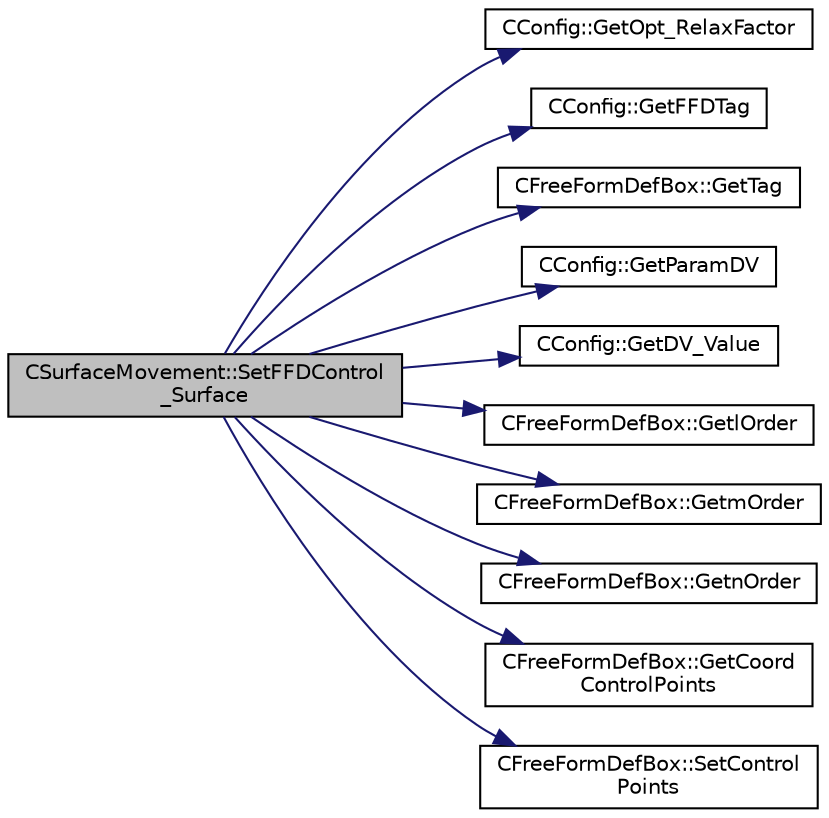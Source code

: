 digraph "CSurfaceMovement::SetFFDControl_Surface"
{
  edge [fontname="Helvetica",fontsize="10",labelfontname="Helvetica",labelfontsize="10"];
  node [fontname="Helvetica",fontsize="10",shape=record];
  rankdir="LR";
  Node511 [label="CSurfaceMovement::SetFFDControl\l_Surface",height=0.2,width=0.4,color="black", fillcolor="grey75", style="filled", fontcolor="black"];
  Node511 -> Node512 [color="midnightblue",fontsize="10",style="solid",fontname="Helvetica"];
  Node512 [label="CConfig::GetOpt_RelaxFactor",height=0.2,width=0.4,color="black", fillcolor="white", style="filled",URL="$class_c_config.html#affef7bc6016955cb0cf49b3f774bc45a",tooltip="Get the scale factor for the line search. "];
  Node511 -> Node513 [color="midnightblue",fontsize="10",style="solid",fontname="Helvetica"];
  Node513 [label="CConfig::GetFFDTag",height=0.2,width=0.4,color="black", fillcolor="white", style="filled",URL="$class_c_config.html#aac151bc1508af471b8bd6cf67c82bff1",tooltip="Get the FFD Tag of a particular design variable. "];
  Node511 -> Node514 [color="midnightblue",fontsize="10",style="solid",fontname="Helvetica"];
  Node514 [label="CFreeFormDefBox::GetTag",height=0.2,width=0.4,color="black", fillcolor="white", style="filled",URL="$class_c_free_form_def_box.html#a39f3ec89ecaa4c20ca0bf115153f1fb5",tooltip="Get the tag that identify a FFDBox. "];
  Node511 -> Node515 [color="midnightblue",fontsize="10",style="solid",fontname="Helvetica"];
  Node515 [label="CConfig::GetParamDV",height=0.2,width=0.4,color="black", fillcolor="white", style="filled",URL="$class_c_config.html#a55ab8fc511c17d4b07ef0b5eea793e61",tooltip="Get a parameter of the particular design variable. "];
  Node511 -> Node516 [color="midnightblue",fontsize="10",style="solid",fontname="Helvetica"];
  Node516 [label="CConfig::GetDV_Value",height=0.2,width=0.4,color="black", fillcolor="white", style="filled",URL="$class_c_config.html#ac50165b44d1c286c810585b89cd68f33",tooltip="Value of the design variable step, we use this value in design problems. "];
  Node511 -> Node517 [color="midnightblue",fontsize="10",style="solid",fontname="Helvetica"];
  Node517 [label="CFreeFormDefBox::GetlOrder",height=0.2,width=0.4,color="black", fillcolor="white", style="filled",URL="$class_c_free_form_def_box.html#a41ba3a93be7707d12dd8582aac84b28b",tooltip="Get the order in the l direction of the FFD FFDBox. "];
  Node511 -> Node518 [color="midnightblue",fontsize="10",style="solid",fontname="Helvetica"];
  Node518 [label="CFreeFormDefBox::GetmOrder",height=0.2,width=0.4,color="black", fillcolor="white", style="filled",URL="$class_c_free_form_def_box.html#ad0a84141a7cc5d231050ed04a3eb1a5d",tooltip="Get the order in the m direction of the FFD FFDBox. "];
  Node511 -> Node519 [color="midnightblue",fontsize="10",style="solid",fontname="Helvetica"];
  Node519 [label="CFreeFormDefBox::GetnOrder",height=0.2,width=0.4,color="black", fillcolor="white", style="filled",URL="$class_c_free_form_def_box.html#ab077841e1b5c6d82234c5c0f92a61e35",tooltip="Get the order in the n direction of the FFD FFDBox. "];
  Node511 -> Node520 [color="midnightblue",fontsize="10",style="solid",fontname="Helvetica"];
  Node520 [label="CFreeFormDefBox::GetCoord\lControlPoints",height=0.2,width=0.4,color="black", fillcolor="white", style="filled",URL="$class_c_free_form_def_box.html#ab5f44b9c7b3270da93e8266dd1d50379",tooltip="Get the coordinates of the control point. "];
  Node511 -> Node521 [color="midnightblue",fontsize="10",style="solid",fontname="Helvetica"];
  Node521 [label="CFreeFormDefBox::SetControl\lPoints",height=0.2,width=0.4,color="black", fillcolor="white", style="filled",URL="$class_c_free_form_def_box.html#aed1fd6c02ebdf7d2124e6b509179e8ad",tooltip="Set the new value of the coordinates of the control points. "];
}
